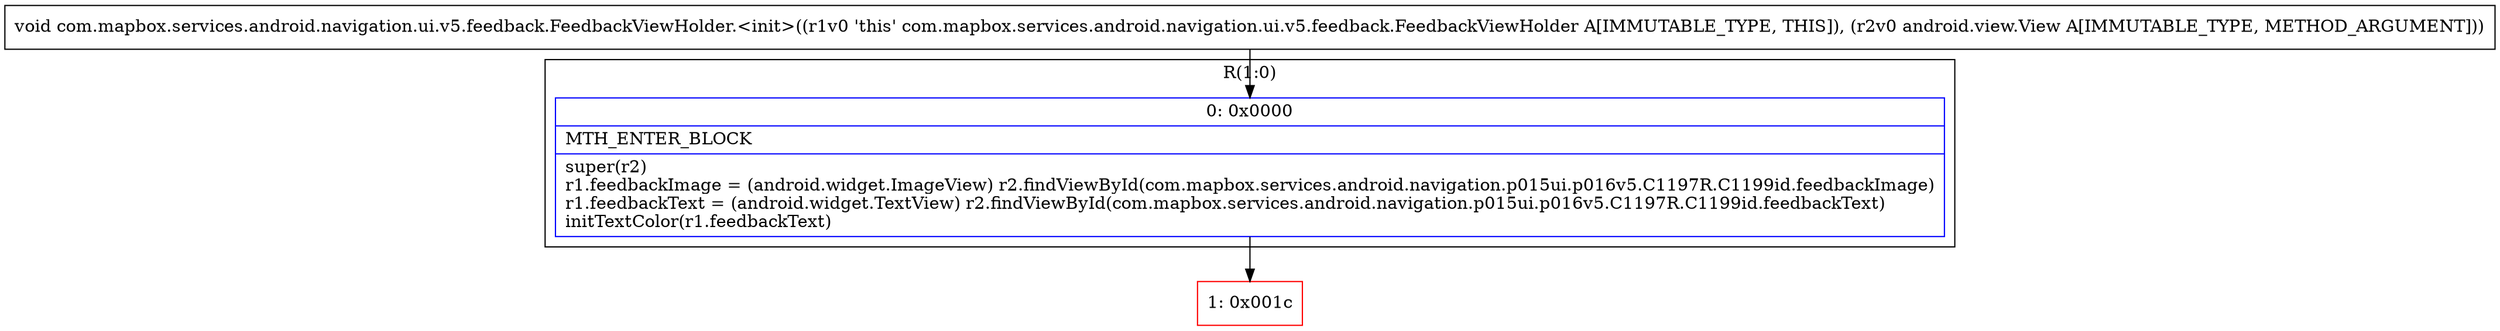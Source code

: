 digraph "CFG forcom.mapbox.services.android.navigation.ui.v5.feedback.FeedbackViewHolder.\<init\>(Landroid\/view\/View;)V" {
subgraph cluster_Region_23226900 {
label = "R(1:0)";
node [shape=record,color=blue];
Node_0 [shape=record,label="{0\:\ 0x0000|MTH_ENTER_BLOCK\l|super(r2)\lr1.feedbackImage = (android.widget.ImageView) r2.findViewById(com.mapbox.services.android.navigation.p015ui.p016v5.C1197R.C1199id.feedbackImage)\lr1.feedbackText = (android.widget.TextView) r2.findViewById(com.mapbox.services.android.navigation.p015ui.p016v5.C1197R.C1199id.feedbackText)\linitTextColor(r1.feedbackText)\l}"];
}
Node_1 [shape=record,color=red,label="{1\:\ 0x001c}"];
MethodNode[shape=record,label="{void com.mapbox.services.android.navigation.ui.v5.feedback.FeedbackViewHolder.\<init\>((r1v0 'this' com.mapbox.services.android.navigation.ui.v5.feedback.FeedbackViewHolder A[IMMUTABLE_TYPE, THIS]), (r2v0 android.view.View A[IMMUTABLE_TYPE, METHOD_ARGUMENT])) }"];
MethodNode -> Node_0;
Node_0 -> Node_1;
}

